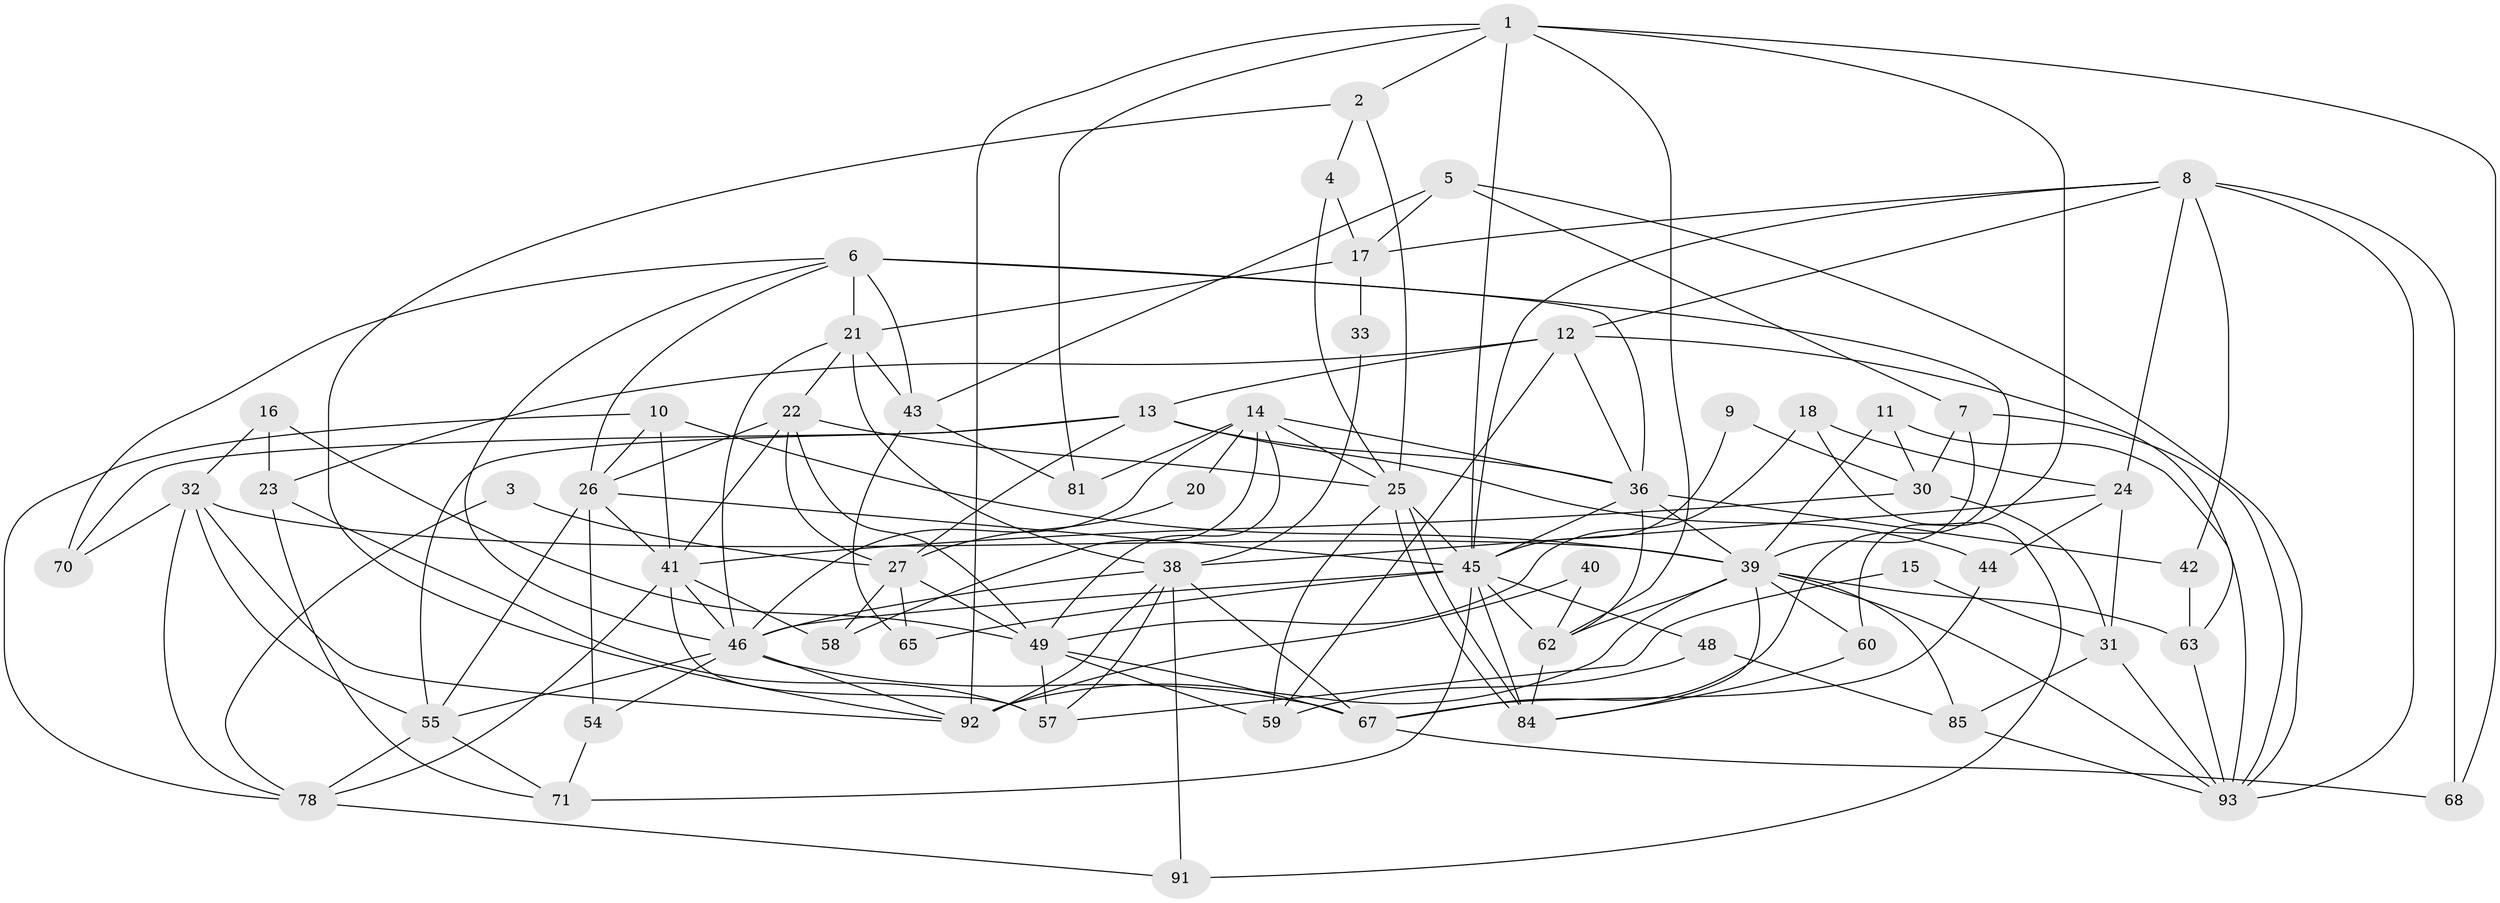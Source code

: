// Generated by graph-tools (version 1.1) at 2025/52/02/27/25 19:52:02]
// undirected, 62 vertices, 157 edges
graph export_dot {
graph [start="1"]
  node [color=gray90,style=filled];
  1 [super="+75"];
  2;
  3;
  4;
  5 [super="+95"];
  6 [super="+86"];
  7;
  8 [super="+72"];
  9;
  10 [super="+19"];
  11;
  12 [super="+51"];
  13 [super="+37"];
  14 [super="+34"];
  15;
  16;
  17 [super="+89"];
  18;
  20;
  21 [super="+64"];
  22 [super="+28"];
  23;
  24 [super="+66"];
  25 [super="+29"];
  26 [super="+76"];
  27 [super="+90"];
  30 [super="+47"];
  31 [super="+53"];
  32 [super="+35"];
  33;
  36 [super="+52"];
  38 [super="+61"];
  39 [super="+56"];
  40;
  41 [super="+69"];
  42;
  43 [super="+87"];
  44;
  45 [super="+74"];
  46 [super="+50"];
  48 [super="+79"];
  49 [super="+77"];
  54;
  55 [super="+82"];
  57 [super="+73"];
  58;
  59;
  60;
  62 [super="+88"];
  63 [super="+96"];
  65;
  67 [super="+83"];
  68;
  70;
  71;
  78 [super="+80"];
  81;
  84 [super="+97"];
  85;
  91;
  92 [super="+94"];
  93 [super="+98"];
  1 -- 60;
  1 -- 45;
  1 -- 68;
  1 -- 81;
  1 -- 2;
  1 -- 92;
  1 -- 62;
  2 -- 25;
  2 -- 92;
  2 -- 4;
  3 -- 27;
  3 -- 78;
  4 -- 25;
  4 -- 17;
  5 -- 7;
  5 -- 17;
  5 -- 43;
  5 -- 93;
  6 -- 67;
  6 -- 70;
  6 -- 21;
  6 -- 36;
  6 -- 26;
  6 -- 43;
  6 -- 46;
  7 -- 39;
  7 -- 30;
  7 -- 93;
  8 -- 68;
  8 -- 42;
  8 -- 24;
  8 -- 17;
  8 -- 93;
  8 -- 12;
  8 -- 45;
  9 -- 45;
  9 -- 30;
  10 -- 39;
  10 -- 26;
  10 -- 78;
  10 -- 41;
  11 -- 93;
  11 -- 30;
  11 -- 39;
  12 -- 23 [weight=2];
  12 -- 36;
  12 -- 59;
  12 -- 63;
  12 -- 13;
  13 -- 55;
  13 -- 27;
  13 -- 44;
  13 -- 70;
  13 -- 36;
  14 -- 81;
  14 -- 20;
  14 -- 25;
  14 -- 58;
  14 -- 46;
  14 -- 36;
  14 -- 49;
  15 -- 57;
  15 -- 31;
  16 -- 49;
  16 -- 23;
  16 -- 32;
  17 -- 33;
  17 -- 21;
  18 -- 91;
  18 -- 24;
  18 -- 49;
  20 -- 27;
  21 -- 46;
  21 -- 38;
  21 -- 22;
  21 -- 43;
  22 -- 25;
  22 -- 41;
  22 -- 27;
  22 -- 26;
  22 -- 49;
  23 -- 71;
  23 -- 57;
  24 -- 44;
  24 -- 38;
  24 -- 31;
  25 -- 84;
  25 -- 84;
  25 -- 59;
  25 -- 45;
  26 -- 54;
  26 -- 55;
  26 -- 41;
  26 -- 45;
  27 -- 49;
  27 -- 58;
  27 -- 65;
  30 -- 41;
  30 -- 31;
  31 -- 93;
  31 -- 85;
  32 -- 78;
  32 -- 70;
  32 -- 92;
  32 -- 55;
  32 -- 39;
  33 -- 38;
  36 -- 39;
  36 -- 42;
  36 -- 62;
  36 -- 45;
  38 -- 46;
  38 -- 67;
  38 -- 91;
  38 -- 92;
  38 -- 57;
  39 -- 92;
  39 -- 62;
  39 -- 60;
  39 -- 85;
  39 -- 63;
  39 -- 84;
  39 -- 93;
  40 -- 62;
  40 -- 92;
  41 -- 46;
  41 -- 57;
  41 -- 58;
  41 -- 78;
  42 -- 63;
  43 -- 81;
  43 -- 65;
  44 -- 67;
  45 -- 84;
  45 -- 71;
  45 -- 65;
  45 -- 46;
  45 -- 48 [weight=2];
  45 -- 62;
  46 -- 54;
  46 -- 92;
  46 -- 67;
  46 -- 55;
  48 -- 85;
  48 -- 59;
  49 -- 57;
  49 -- 67;
  49 -- 59;
  54 -- 71;
  55 -- 71;
  55 -- 78;
  60 -- 84;
  62 -- 84;
  63 -- 93;
  67 -- 68;
  78 -- 91;
  85 -- 93;
}
